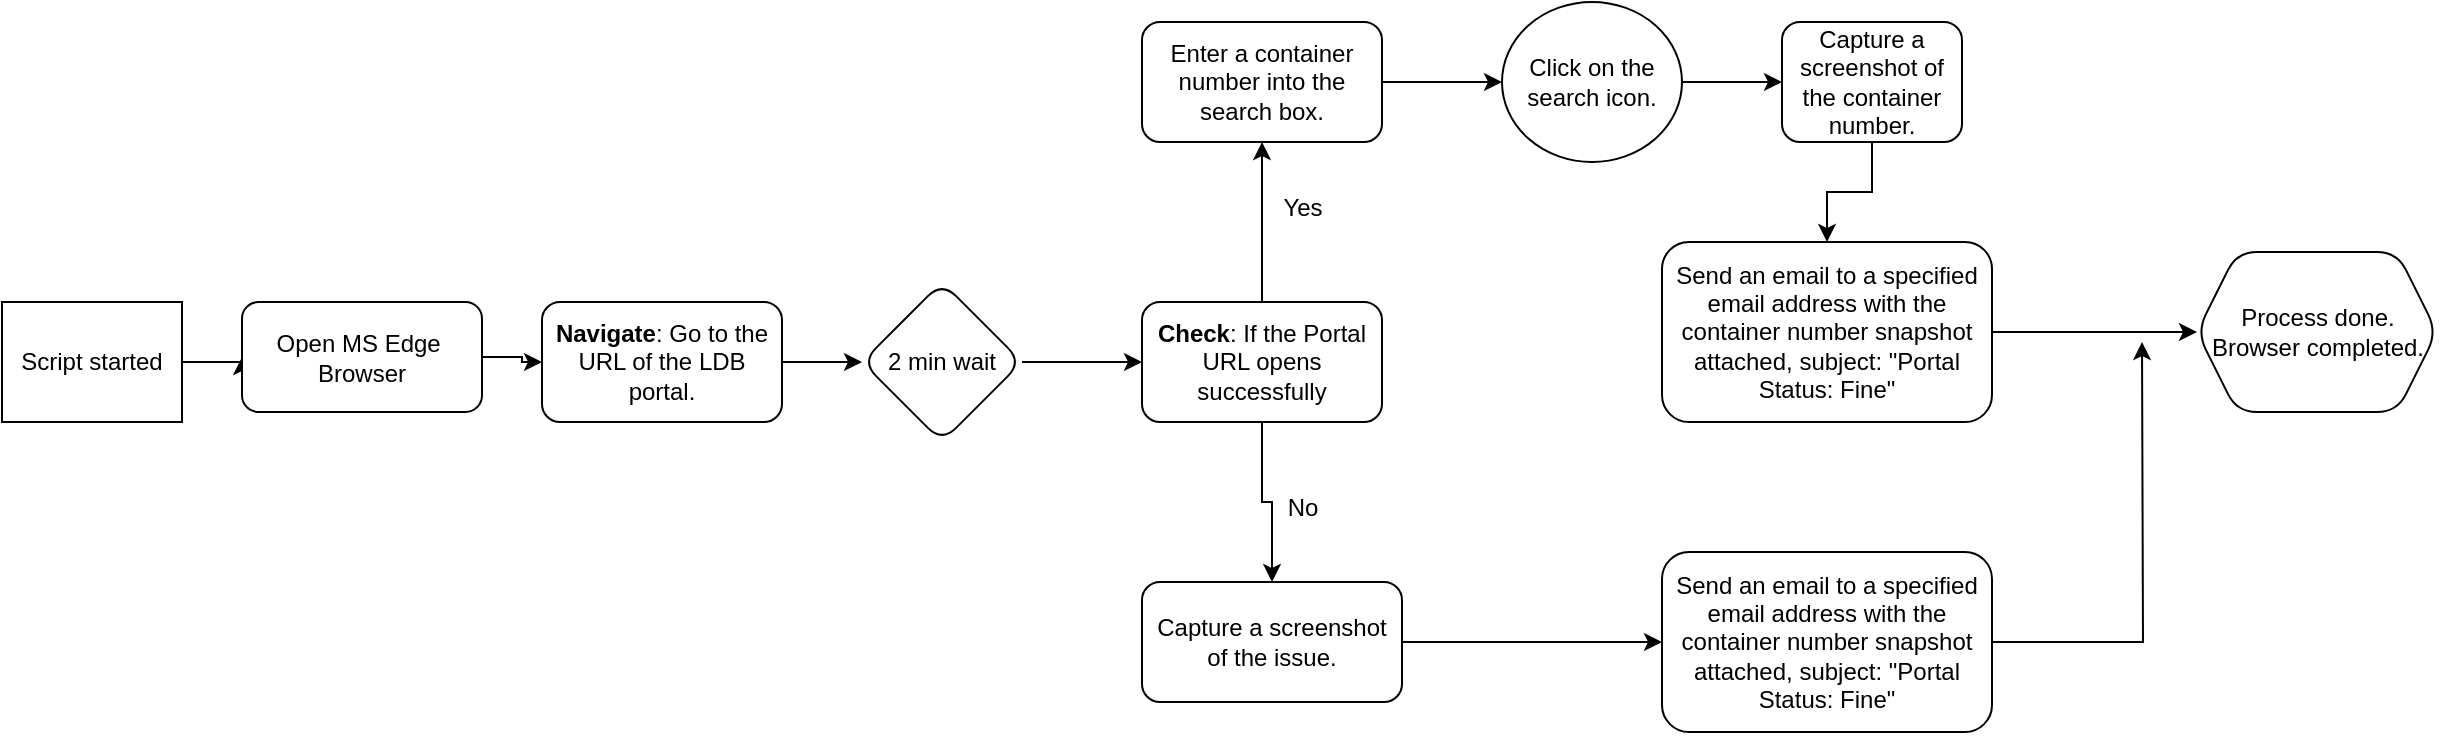 <mxfile version="24.6.5" type="github">
  <diagram name="Page-1" id="wRWRlWsPtbM9jv2gGUGF">
    <mxGraphModel dx="978" dy="482" grid="1" gridSize="10" guides="1" tooltips="1" connect="1" arrows="1" fold="1" page="1" pageScale="1" pageWidth="1169" pageHeight="826" background="none" math="0" shadow="0">
      <root>
        <mxCell id="0" />
        <mxCell id="1" parent="0" />
        <mxCell id="88Ed4PIqy-xApXGpvT7Q-35" style="edgeStyle=orthogonalEdgeStyle;rounded=0;orthogonalLoop=1;jettySize=auto;html=1;exitX=1;exitY=0.5;exitDx=0;exitDy=0;entryX=0;entryY=0.5;entryDx=0;entryDy=0;" edge="1" parent="1" source="88Ed4PIqy-xApXGpvT7Q-1" target="88Ed4PIqy-xApXGpvT7Q-3">
          <mxGeometry relative="1" as="geometry" />
        </mxCell>
        <mxCell id="88Ed4PIqy-xApXGpvT7Q-1" value="Script started" style="rounded=0;whiteSpace=wrap;html=1;" vertex="1" parent="1">
          <mxGeometry x="50" y="240" width="90" height="60" as="geometry" />
        </mxCell>
        <mxCell id="88Ed4PIqy-xApXGpvT7Q-5" value="" style="edgeStyle=orthogonalEdgeStyle;rounded=0;orthogonalLoop=1;jettySize=auto;html=1;" edge="1" parent="1" source="88Ed4PIqy-xApXGpvT7Q-3" target="88Ed4PIqy-xApXGpvT7Q-4">
          <mxGeometry relative="1" as="geometry" />
        </mxCell>
        <mxCell id="88Ed4PIqy-xApXGpvT7Q-3" value="Open MS Edge&amp;nbsp;&lt;div&gt;Browser&lt;/div&gt;" style="rounded=1;whiteSpace=wrap;html=1;" vertex="1" parent="1">
          <mxGeometry x="170" y="240" width="120" height="55" as="geometry" />
        </mxCell>
        <mxCell id="88Ed4PIqy-xApXGpvT7Q-7" value="" style="edgeStyle=orthogonalEdgeStyle;rounded=0;orthogonalLoop=1;jettySize=auto;html=1;" edge="1" parent="1" source="88Ed4PIqy-xApXGpvT7Q-4" target="88Ed4PIqy-xApXGpvT7Q-6">
          <mxGeometry relative="1" as="geometry" />
        </mxCell>
        <mxCell id="88Ed4PIqy-xApXGpvT7Q-4" value="&lt;strong&gt;Navigate&lt;/strong&gt;: Go to the URL of the LDB portal." style="whiteSpace=wrap;html=1;rounded=1;" vertex="1" parent="1">
          <mxGeometry x="320" y="240" width="120" height="60" as="geometry" />
        </mxCell>
        <mxCell id="88Ed4PIqy-xApXGpvT7Q-9" value="" style="edgeStyle=orthogonalEdgeStyle;rounded=0;orthogonalLoop=1;jettySize=auto;html=1;" edge="1" parent="1" source="88Ed4PIqy-xApXGpvT7Q-6" target="88Ed4PIqy-xApXGpvT7Q-8">
          <mxGeometry relative="1" as="geometry" />
        </mxCell>
        <mxCell id="88Ed4PIqy-xApXGpvT7Q-6" value="2 min wait" style="rhombus;whiteSpace=wrap;html=1;rounded=1;" vertex="1" parent="1">
          <mxGeometry x="480" y="230" width="80" height="80" as="geometry" />
        </mxCell>
        <mxCell id="88Ed4PIqy-xApXGpvT7Q-11" value="" style="edgeStyle=orthogonalEdgeStyle;rounded=0;orthogonalLoop=1;jettySize=auto;html=1;" edge="1" parent="1" source="88Ed4PIqy-xApXGpvT7Q-8" target="88Ed4PIqy-xApXGpvT7Q-10">
          <mxGeometry relative="1" as="geometry" />
        </mxCell>
        <mxCell id="88Ed4PIqy-xApXGpvT7Q-13" value="" style="edgeStyle=orthogonalEdgeStyle;rounded=0;orthogonalLoop=1;jettySize=auto;html=1;" edge="1" parent="1" source="88Ed4PIqy-xApXGpvT7Q-8" target="88Ed4PIqy-xApXGpvT7Q-12">
          <mxGeometry relative="1" as="geometry" />
        </mxCell>
        <mxCell id="88Ed4PIqy-xApXGpvT7Q-8" value="&lt;strong&gt;Check&lt;/strong&gt;: If the Portal URL opens successfully" style="whiteSpace=wrap;html=1;rounded=1;" vertex="1" parent="1">
          <mxGeometry x="620" y="240" width="120" height="60" as="geometry" />
        </mxCell>
        <mxCell id="88Ed4PIqy-xApXGpvT7Q-16" value="" style="edgeStyle=orthogonalEdgeStyle;rounded=0;orthogonalLoop=1;jettySize=auto;html=1;" edge="1" parent="1" source="88Ed4PIqy-xApXGpvT7Q-10" target="88Ed4PIqy-xApXGpvT7Q-15">
          <mxGeometry relative="1" as="geometry" />
        </mxCell>
        <mxCell id="88Ed4PIqy-xApXGpvT7Q-10" value="Enter a container number into the search box." style="whiteSpace=wrap;html=1;rounded=1;" vertex="1" parent="1">
          <mxGeometry x="620" y="100" width="120" height="60" as="geometry" />
        </mxCell>
        <mxCell id="88Ed4PIqy-xApXGpvT7Q-32" style="edgeStyle=orthogonalEdgeStyle;rounded=0;orthogonalLoop=1;jettySize=auto;html=1;entryX=0;entryY=0.5;entryDx=0;entryDy=0;" edge="1" parent="1" source="88Ed4PIqy-xApXGpvT7Q-12" target="88Ed4PIqy-xApXGpvT7Q-30">
          <mxGeometry relative="1" as="geometry" />
        </mxCell>
        <mxCell id="88Ed4PIqy-xApXGpvT7Q-12" value="Capture a screenshot of the issue." style="whiteSpace=wrap;html=1;rounded=1;" vertex="1" parent="1">
          <mxGeometry x="620" y="380" width="130" height="60" as="geometry" />
        </mxCell>
        <mxCell id="88Ed4PIqy-xApXGpvT7Q-14" value="Yes" style="text;html=1;align=center;verticalAlign=middle;resizable=0;points=[];autosize=1;strokeColor=none;fillColor=none;" vertex="1" parent="1">
          <mxGeometry x="680" y="178" width="40" height="30" as="geometry" />
        </mxCell>
        <mxCell id="88Ed4PIqy-xApXGpvT7Q-18" value="" style="edgeStyle=orthogonalEdgeStyle;rounded=0;orthogonalLoop=1;jettySize=auto;html=1;" edge="1" parent="1" source="88Ed4PIqy-xApXGpvT7Q-15" target="88Ed4PIqy-xApXGpvT7Q-17">
          <mxGeometry relative="1" as="geometry" />
        </mxCell>
        <mxCell id="88Ed4PIqy-xApXGpvT7Q-15" value="Click on the search icon." style="ellipse;whiteSpace=wrap;html=1;rounded=1;" vertex="1" parent="1">
          <mxGeometry x="800" y="90" width="90" height="80" as="geometry" />
        </mxCell>
        <mxCell id="88Ed4PIqy-xApXGpvT7Q-22" value="" style="edgeStyle=orthogonalEdgeStyle;rounded=0;orthogonalLoop=1;jettySize=auto;html=1;" edge="1" parent="1" source="88Ed4PIqy-xApXGpvT7Q-17" target="88Ed4PIqy-xApXGpvT7Q-21">
          <mxGeometry relative="1" as="geometry" />
        </mxCell>
        <mxCell id="88Ed4PIqy-xApXGpvT7Q-17" value="Capture a screenshot of the container number." style="whiteSpace=wrap;html=1;rounded=1;glass=0;" vertex="1" parent="1">
          <mxGeometry x="940" y="100" width="90" height="60" as="geometry" />
        </mxCell>
        <mxCell id="88Ed4PIqy-xApXGpvT7Q-24" value="" style="edgeStyle=orthogonalEdgeStyle;rounded=0;orthogonalLoop=1;jettySize=auto;html=1;" edge="1" parent="1" source="88Ed4PIqy-xApXGpvT7Q-21" target="88Ed4PIqy-xApXGpvT7Q-23">
          <mxGeometry relative="1" as="geometry" />
        </mxCell>
        <mxCell id="88Ed4PIqy-xApXGpvT7Q-21" value="Send an email to a specified email address with the container number snapshot attached, subject: &quot;Portal Status: Fine&quot;" style="rounded=1;whiteSpace=wrap;html=1;glass=0;" vertex="1" parent="1">
          <mxGeometry x="880" y="210" width="165" height="90" as="geometry" />
        </mxCell>
        <mxCell id="88Ed4PIqy-xApXGpvT7Q-23" value="Process done.&lt;div&gt;Browser completed.&lt;/div&gt;" style="shape=hexagon;perimeter=hexagonPerimeter2;whiteSpace=wrap;html=1;fixedSize=1;rounded=1;glass=0;" vertex="1" parent="1">
          <mxGeometry x="1147.5" y="215" width="120" height="80" as="geometry" />
        </mxCell>
        <mxCell id="88Ed4PIqy-xApXGpvT7Q-25" value="No" style="text;html=1;align=center;verticalAlign=middle;resizable=0;points=[];autosize=1;strokeColor=none;fillColor=none;" vertex="1" parent="1">
          <mxGeometry x="680" y="328" width="40" height="30" as="geometry" />
        </mxCell>
        <mxCell id="88Ed4PIqy-xApXGpvT7Q-34" style="edgeStyle=orthogonalEdgeStyle;rounded=0;orthogonalLoop=1;jettySize=auto;html=1;" edge="1" parent="1" source="88Ed4PIqy-xApXGpvT7Q-30">
          <mxGeometry relative="1" as="geometry">
            <mxPoint x="1120" y="260" as="targetPoint" />
          </mxGeometry>
        </mxCell>
        <mxCell id="88Ed4PIqy-xApXGpvT7Q-30" value="Send an email to a specified email address with the container number snapshot attached, subject: &quot;Portal Status: Fine&quot;" style="rounded=1;whiteSpace=wrap;html=1;glass=0;" vertex="1" parent="1">
          <mxGeometry x="880" y="365" width="165" height="90" as="geometry" />
        </mxCell>
        <mxCell id="88Ed4PIqy-xApXGpvT7Q-33" style="edgeStyle=orthogonalEdgeStyle;rounded=0;orthogonalLoop=1;jettySize=auto;html=1;exitX=0.5;exitY=1;exitDx=0;exitDy=0;" edge="1" parent="1" source="88Ed4PIqy-xApXGpvT7Q-30" target="88Ed4PIqy-xApXGpvT7Q-30">
          <mxGeometry relative="1" as="geometry" />
        </mxCell>
      </root>
    </mxGraphModel>
  </diagram>
</mxfile>
